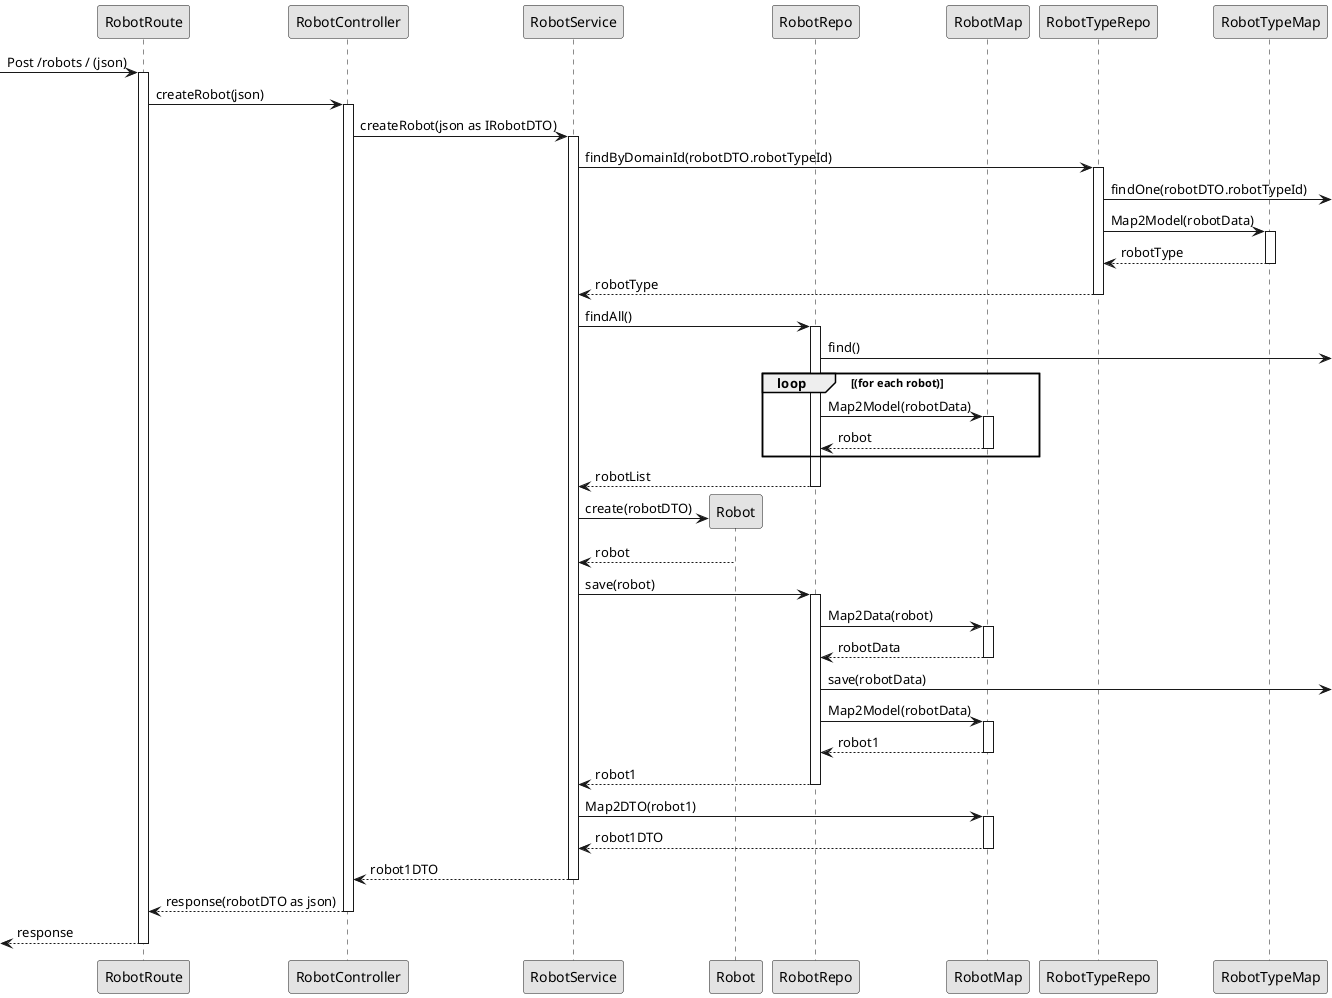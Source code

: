 @startuml
'http://plantuml.com/skinparam.html
skinparam monochrome true
skinparam packageStyle rect
skinparam shadowing false


participant RobotRoute  as route
participant RobotController as controller
participant RobotService as service
participant Robot as domain
participant RobotRepo as repo
participant RobotMap as mapper
participant RobotTypeRepo as repoRobot
participant RobotTypeMap as mapperRobot

-> route: Post /robots / (json)
activate route
  route -> controller: createRobot(json)
  activate controller
    controller -> service: createRobot(json as IRobotDTO)
    activate service
    service -> repoRobot: findByDomainId(robotDTO.robotTypeId)
    activate repoRobot
    repoRobot -> : findOne(robotDTO.robotTypeId)
    repoRobot -> mapperRobot: Map2Model(robotData)
    activate mapperRobot
    mapperRobot --> repoRobot: robotType
    deactivate
    repoRobot --> service: robotType
    deactivate
    service -> repo: findAll()
    activate repo
    repo -> : find()
    loop (for each robot)
    repo -> mapper: Map2Model(robotData)
    activate mapper
    mapper --> repo: robot
    deactivate
    end loop
    repo --> service: robotList
    deactivate
    service -> domain**: create(robotDTO)
    domain --> service: robot
    service -> repo: save(robot)
    activate repo
    repo -> mapper:Map2Data(robot)
    activate mapper
    mapper --> repo: robotData
    deactivate
    repo -> : save(robotData)
    repo -> mapper: Map2Model(robotData)     
    activate mapper
    mapper --> repo: robot1
    deactivate
    repo --> service: robot1
    deactivate
    service -> mapper: Map2DTO(robot1)
    activate mapper
    mapper--> service: robot1DTO
    deactivate
    service --> controller: robot1DTO
    deactivate
    controller --> route: response(robotDTO as json)
    deactivate
    <-- route: response
    deactivate
    
@enduml